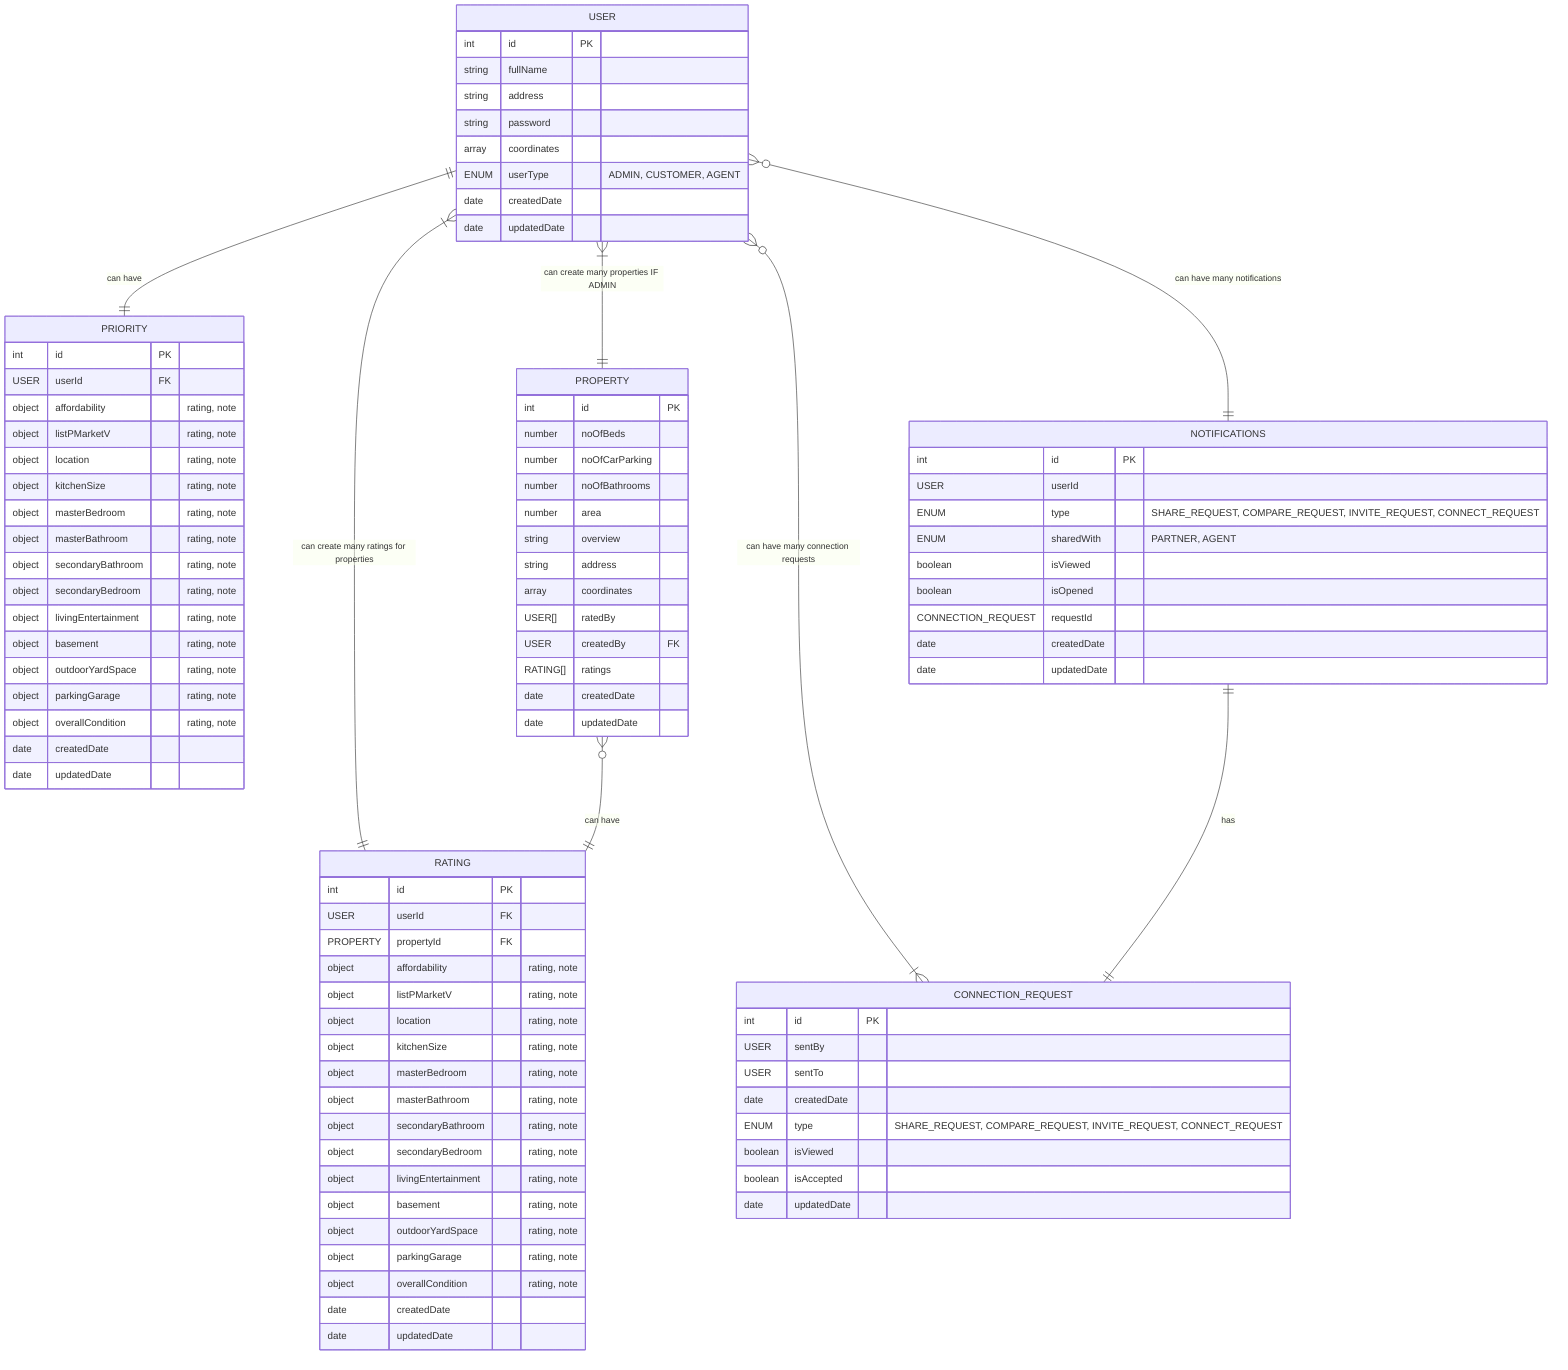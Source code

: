 erDiagram
    USER ||--|| PRIORITY : "can have"
    USER }|--|| RATING : "can create many ratings for properties"
    USER }|--|| PROPERTY : "can create many properties IF ADMIN"
    USER }o--|{ CONNECTION_REQUEST : "can have many connection requests"
    USER }o--|| NOTIFICATIONS : "can have many notifications"
    NOTIFICATIONS ||--|| CONNECTION_REQUEST : "has"
    PROPERTY }o--|| RATING : "can have"

    USER {
        int id PK
        string fullName
        string address
        string password
        array coordinates
        ENUM userType "ADMIN, CUSTOMER, AGENT"
        date createdDate
        date updatedDate
    }

    PROPERTY {
        int id PK
        number noOfBeds
        number noOfCarParking
        number noOfBathrooms
        number area
        string overview
        string address
        array coordinates
        USER[] ratedBy
        USER createdBy FK
        RATING[] ratings
        date createdDate
        date updatedDate
    }

    PRIORITY {
        int id PK
        USER userId FK
        object affordability "rating, note"
        object listPMarketV "rating, note"
        object location "rating, note"
        object kitchenSize "rating, note"
        object masterBedroom "rating, note"
        object masterBathroom "rating, note"
        object secondaryBathroom "rating, note"
        object secondaryBedroom "rating, note"
        object livingEntertainment "rating, note"
        object basement "rating, note"
        object outdoorYardSpace "rating, note"
        object parkingGarage "rating, note"
        object overallCondition "rating, note"
        date createdDate
        date updatedDate
    }

    RATING {
        int id PK
        USER userId FK
        PROPERTY propertyId FK
        object affordability "rating, note"
        object listPMarketV "rating, note"
        object location "rating, note"
        object kitchenSize "rating, note"
        object masterBedroom "rating, note"
        object masterBathroom "rating, note"
        object secondaryBathroom "rating, note"
        object secondaryBedroom "rating, note"
        object livingEntertainment "rating, note"
        object basement "rating, note"
        object outdoorYardSpace "rating, note"
        object parkingGarage "rating, note"
        object overallCondition "rating, note"
        date createdDate
        date updatedDate
    }

    NOTIFICATIONS {
        int id PK
        USER userId
        ENUM type "SHARE_REQUEST, COMPARE_REQUEST, INVITE_REQUEST, CONNECT_REQUEST"
        ENUM sharedWith "PARTNER, AGENT"
        boolean isViewed
        boolean isOpened
        CONNECTION_REQUEST requestId
        date createdDate
        date updatedDate
    }

    CONNECTION_REQUEST {
        int id PK
        USER sentBy
        USER sentTo
        date createdDate
        ENUM type "SHARE_REQUEST, COMPARE_REQUEST, INVITE_REQUEST, CONNECT_REQUEST"
        boolean isViewed
        boolean isAccepted
        date updatedDate
    }